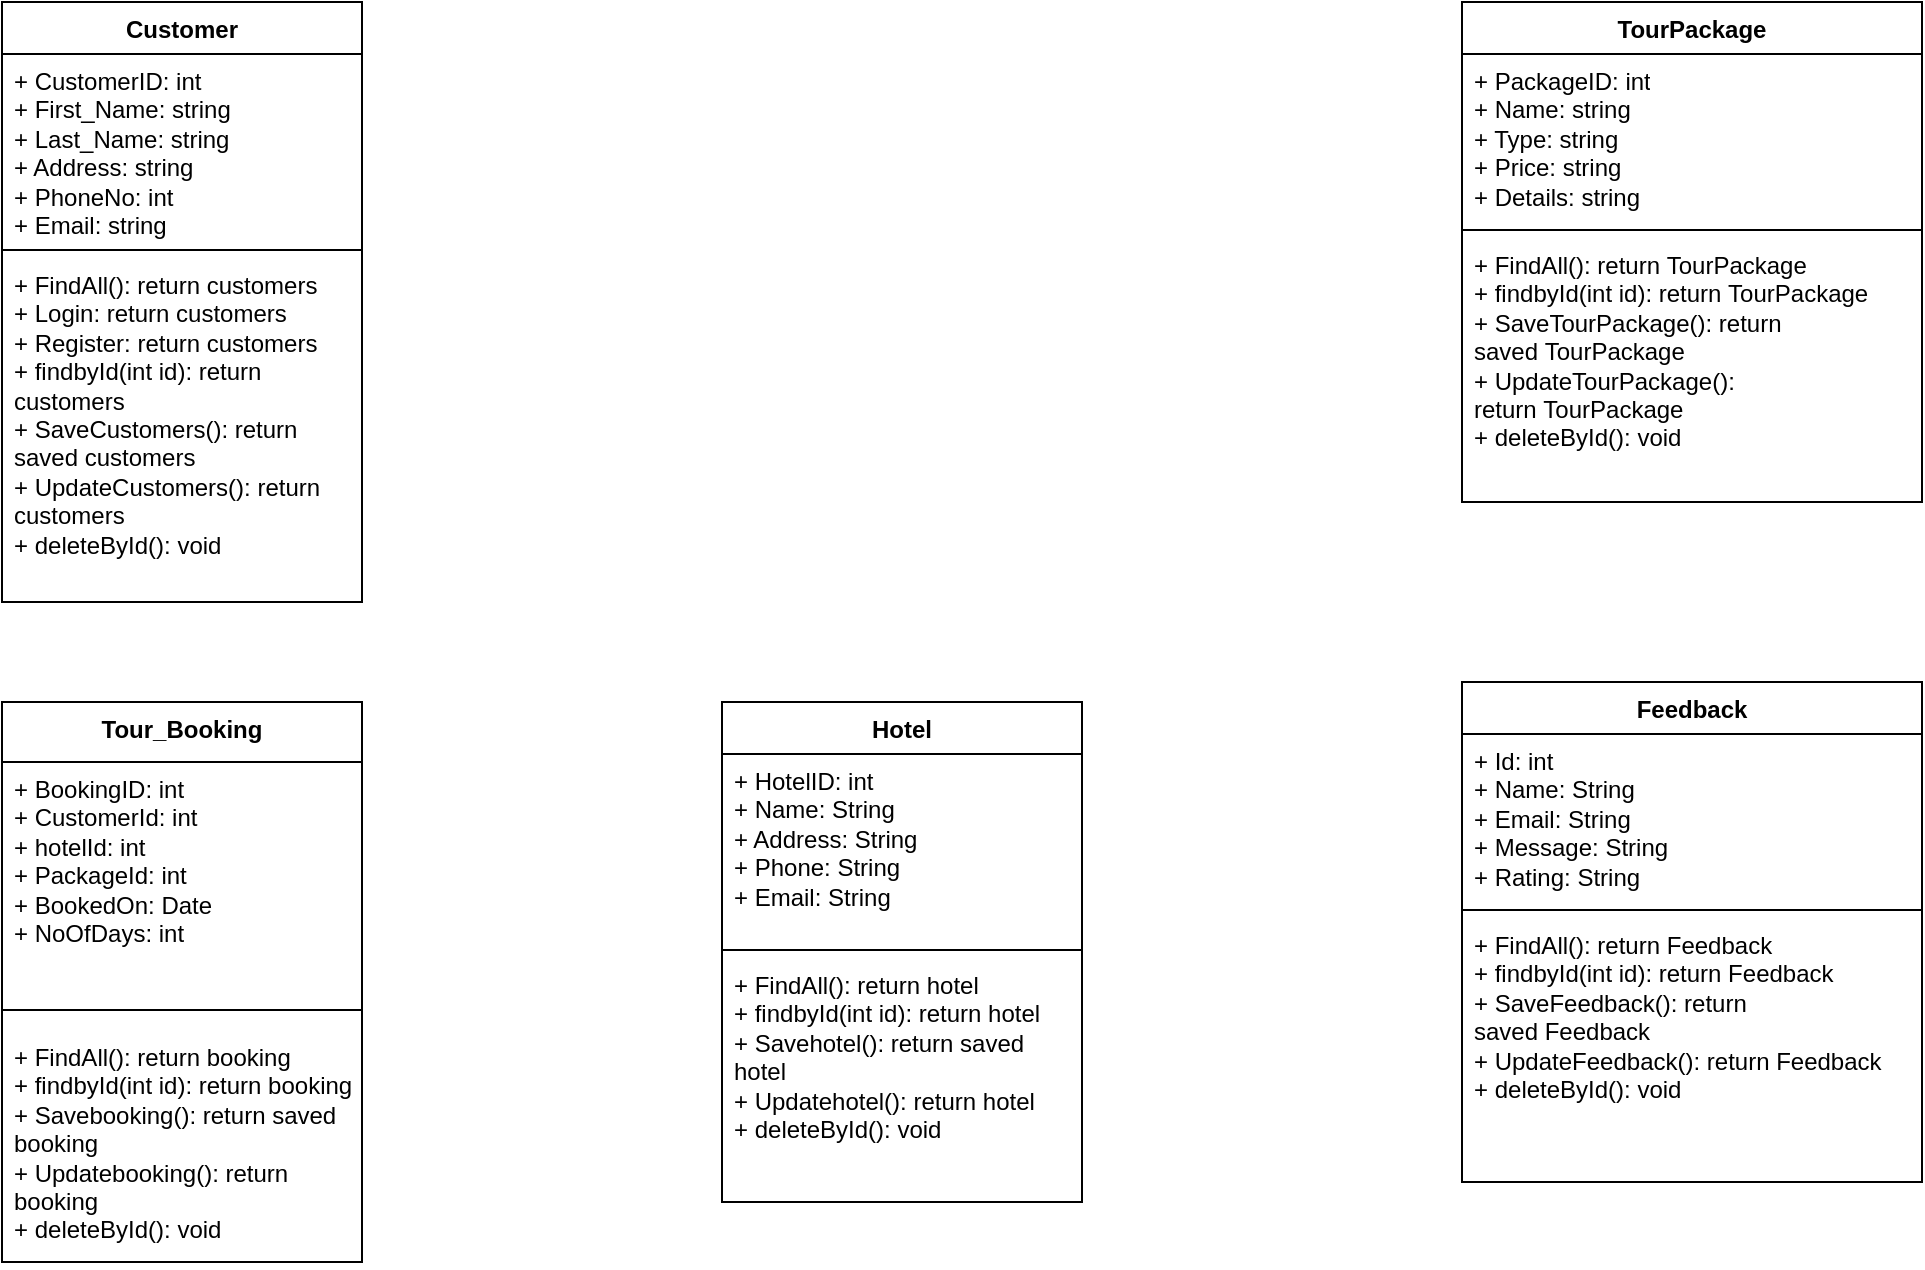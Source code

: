 <mxfile version="21.3.8" type="github">
  <diagram name="Page-1" id="bnu2dSghorLNrWTK2V-a">
    <mxGraphModel dx="799" dy="448" grid="1" gridSize="10" guides="1" tooltips="1" connect="1" arrows="1" fold="1" page="1" pageScale="1" pageWidth="1169" pageHeight="827" math="0" shadow="0">
      <root>
        <mxCell id="0" />
        <mxCell id="1" parent="0" />
        <mxCell id="KHNytJC65dDUJxfTVJpx-1" value="Customer" style="swimlane;fontStyle=1;align=center;verticalAlign=top;childLayout=stackLayout;horizontal=1;startSize=26;horizontalStack=0;resizeParent=1;resizeParentMax=0;resizeLast=0;collapsible=1;marginBottom=0;whiteSpace=wrap;html=1;" parent="1" vertex="1">
          <mxGeometry x="50" y="80" width="180" height="300" as="geometry">
            <mxRectangle x="100" y="80" width="100" height="30" as="alternateBounds" />
          </mxGeometry>
        </mxCell>
        <mxCell id="KHNytJC65dDUJxfTVJpx-2" value="+ CustomerID: int&lt;br&gt;+ First_Name: string&lt;br&gt;+ Last_Name: string&lt;br&gt;+ Address: string&lt;br&gt;+ PhoneNo: int&lt;br&gt;+ Email: string" style="text;strokeColor=none;fillColor=none;align=left;verticalAlign=top;spacingLeft=4;spacingRight=4;overflow=hidden;rotatable=0;points=[[0,0.5],[1,0.5]];portConstraint=eastwest;whiteSpace=wrap;html=1;" parent="KHNytJC65dDUJxfTVJpx-1" vertex="1">
          <mxGeometry y="26" width="180" height="94" as="geometry" />
        </mxCell>
        <mxCell id="KHNytJC65dDUJxfTVJpx-3" value="" style="line;strokeWidth=1;fillColor=none;align=left;verticalAlign=middle;spacingTop=-1;spacingLeft=3;spacingRight=3;rotatable=0;labelPosition=right;points=[];portConstraint=eastwest;strokeColor=inherit;" parent="KHNytJC65dDUJxfTVJpx-1" vertex="1">
          <mxGeometry y="120" width="180" height="8" as="geometry" />
        </mxCell>
        <mxCell id="KHNytJC65dDUJxfTVJpx-4" value="+ FindAll(): return customers&lt;br&gt;+ Login: return customers&lt;br&gt;+ Register: return customers&lt;br&gt;+ findbyId(int id): return customers&lt;br&gt;+ SaveCustomers(): return saved customers&lt;br&gt;+ UpdateCustomers(): return customers&lt;br&gt;+ deleteById(): void" style="text;strokeColor=none;fillColor=none;align=left;verticalAlign=top;spacingLeft=4;spacingRight=4;overflow=hidden;rotatable=0;points=[[0,0.5],[1,0.5]];portConstraint=eastwest;whiteSpace=wrap;html=1;" parent="KHNytJC65dDUJxfTVJpx-1" vertex="1">
          <mxGeometry y="128" width="180" height="172" as="geometry" />
        </mxCell>
        <mxCell id="KHNytJC65dDUJxfTVJpx-5" value="Tour_Booking" style="swimlane;fontStyle=1;align=center;verticalAlign=top;childLayout=stackLayout;horizontal=1;startSize=30;horizontalStack=0;resizeParent=1;resizeParentMax=0;resizeLast=0;collapsible=1;marginBottom=0;whiteSpace=wrap;html=1;" parent="1" vertex="1">
          <mxGeometry x="50" y="430" width="180" height="280" as="geometry">
            <mxRectangle x="100" y="80" width="100" height="30" as="alternateBounds" />
          </mxGeometry>
        </mxCell>
        <mxCell id="KHNytJC65dDUJxfTVJpx-6" value="+ BookingID: int&lt;br&gt;+ CustomerId: int&lt;br&gt;+ hotelId: int&lt;br&gt;+ PackageId: int&lt;br&gt;+ BookedOn: Date&lt;br&gt;+ NoOfDays: int" style="text;strokeColor=none;fillColor=none;align=left;verticalAlign=top;spacingLeft=4;spacingRight=4;overflow=hidden;rotatable=0;points=[[0,0.5],[1,0.5]];portConstraint=eastwest;whiteSpace=wrap;html=1;" parent="KHNytJC65dDUJxfTVJpx-5" vertex="1">
          <mxGeometry y="30" width="180" height="114" as="geometry" />
        </mxCell>
        <mxCell id="KHNytJC65dDUJxfTVJpx-7" value="" style="line;strokeWidth=1;fillColor=none;align=left;verticalAlign=middle;spacingTop=-1;spacingLeft=3;spacingRight=3;rotatable=0;labelPosition=right;points=[];portConstraint=eastwest;strokeColor=inherit;" parent="KHNytJC65dDUJxfTVJpx-5" vertex="1">
          <mxGeometry y="144" width="180" height="20" as="geometry" />
        </mxCell>
        <mxCell id="KHNytJC65dDUJxfTVJpx-8" value="+ FindAll(): return booking&lt;br style=&quot;border-color: var(--border-color);&quot;&gt;+ findbyId(int id): return booking&lt;br style=&quot;border-color: var(--border-color);&quot;&gt;+ Savebooking(): return saved booking&lt;br style=&quot;border-color: var(--border-color);&quot;&gt;+ Updatebooking(): return booking&lt;br style=&quot;border-color: var(--border-color);&quot;&gt;+ deleteById(): void" style="text;strokeColor=none;fillColor=none;align=left;verticalAlign=top;spacingLeft=4;spacingRight=4;overflow=hidden;rotatable=0;points=[[0,0.5],[1,0.5]];portConstraint=eastwest;whiteSpace=wrap;html=1;" parent="KHNytJC65dDUJxfTVJpx-5" vertex="1">
          <mxGeometry y="164" width="180" height="116" as="geometry" />
        </mxCell>
        <mxCell id="KHNytJC65dDUJxfTVJpx-10" value="Hotel" style="swimlane;fontStyle=1;align=center;verticalAlign=top;childLayout=stackLayout;horizontal=1;startSize=26;horizontalStack=0;resizeParent=1;resizeParentMax=0;resizeLast=0;collapsible=1;marginBottom=0;whiteSpace=wrap;html=1;" parent="1" vertex="1">
          <mxGeometry x="410" y="430" width="180" height="250" as="geometry">
            <mxRectangle x="100" y="80" width="100" height="30" as="alternateBounds" />
          </mxGeometry>
        </mxCell>
        <mxCell id="KHNytJC65dDUJxfTVJpx-11" value="+ HotelID: int&lt;br&gt;+ Name: String&lt;br&gt;+ Address: String&lt;br&gt;+ Phone: String&lt;br&gt;+ Email: String&lt;br&gt;" style="text;strokeColor=none;fillColor=none;align=left;verticalAlign=top;spacingLeft=4;spacingRight=4;overflow=hidden;rotatable=0;points=[[0,0.5],[1,0.5]];portConstraint=eastwest;whiteSpace=wrap;html=1;" parent="KHNytJC65dDUJxfTVJpx-10" vertex="1">
          <mxGeometry y="26" width="180" height="94" as="geometry" />
        </mxCell>
        <mxCell id="KHNytJC65dDUJxfTVJpx-12" value="" style="line;strokeWidth=1;fillColor=none;align=left;verticalAlign=middle;spacingTop=-1;spacingLeft=3;spacingRight=3;rotatable=0;labelPosition=right;points=[];portConstraint=eastwest;strokeColor=inherit;" parent="KHNytJC65dDUJxfTVJpx-10" vertex="1">
          <mxGeometry y="120" width="180" height="8" as="geometry" />
        </mxCell>
        <mxCell id="KHNytJC65dDUJxfTVJpx-13" value="+ FindAll(): return hotel&lt;br style=&quot;border-color: var(--border-color);&quot;&gt;+ findbyId(int id): return hotel&lt;br style=&quot;border-color: var(--border-color);&quot;&gt;+ Savehotel(): return saved hotel&lt;br style=&quot;border-color: var(--border-color);&quot;&gt;+ Updatehotel(): return hotel&lt;br style=&quot;border-color: var(--border-color);&quot;&gt;+ deleteById(): void" style="text;strokeColor=none;fillColor=none;align=left;verticalAlign=top;spacingLeft=4;spacingRight=4;overflow=hidden;rotatable=0;points=[[0,0.5],[1,0.5]];portConstraint=eastwest;whiteSpace=wrap;html=1;" parent="KHNytJC65dDUJxfTVJpx-10" vertex="1">
          <mxGeometry y="128" width="180" height="122" as="geometry" />
        </mxCell>
        <mxCell id="KHNytJC65dDUJxfTVJpx-14" value="Feedback" style="swimlane;fontStyle=1;align=center;verticalAlign=top;childLayout=stackLayout;horizontal=1;startSize=26;horizontalStack=0;resizeParent=1;resizeParentMax=0;resizeLast=0;collapsible=1;marginBottom=0;whiteSpace=wrap;html=1;" parent="1" vertex="1">
          <mxGeometry x="780" y="420" width="230" height="250" as="geometry">
            <mxRectangle x="100" y="80" width="100" height="30" as="alternateBounds" />
          </mxGeometry>
        </mxCell>
        <mxCell id="KHNytJC65dDUJxfTVJpx-15" value="+ Id: int&lt;br style=&quot;border-color: var(--border-color);&quot;&gt;+ Name: String&lt;br style=&quot;border-color: var(--border-color);&quot;&gt;+ Email: String&lt;br style=&quot;border-color: var(--border-color);&quot;&gt;+ Message: String&lt;br style=&quot;border-color: var(--border-color);&quot;&gt;+ Rating: String" style="text;strokeColor=none;fillColor=none;align=left;verticalAlign=top;spacingLeft=4;spacingRight=4;overflow=hidden;rotatable=0;points=[[0,0.5],[1,0.5]];portConstraint=eastwest;whiteSpace=wrap;html=1;" parent="KHNytJC65dDUJxfTVJpx-14" vertex="1">
          <mxGeometry y="26" width="230" height="84" as="geometry" />
        </mxCell>
        <mxCell id="KHNytJC65dDUJxfTVJpx-16" value="" style="line;strokeWidth=1;fillColor=none;align=left;verticalAlign=middle;spacingTop=-1;spacingLeft=3;spacingRight=3;rotatable=0;labelPosition=right;points=[];portConstraint=eastwest;strokeColor=inherit;" parent="KHNytJC65dDUJxfTVJpx-14" vertex="1">
          <mxGeometry y="110" width="230" height="8" as="geometry" />
        </mxCell>
        <mxCell id="KHNytJC65dDUJxfTVJpx-17" value="+ FindAll(): return&amp;nbsp;Feedback&lt;br style=&quot;border-color: var(--border-color);&quot;&gt;+ findbyId(int id): return&amp;nbsp;Feedback&lt;br style=&quot;border-color: var(--border-color);&quot;&gt;+ SaveFeedback(): return saved&amp;nbsp;Feedback&lt;br style=&quot;border-color: var(--border-color);&quot;&gt;+ UpdateFeedback(): return Feedback&lt;br style=&quot;border-color: var(--border-color);&quot;&gt;+ deleteById(): void" style="text;strokeColor=none;fillColor=none;align=left;verticalAlign=top;spacingLeft=4;spacingRight=4;overflow=hidden;rotatable=0;points=[[0,0.5],[1,0.5]];portConstraint=eastwest;whiteSpace=wrap;html=1;" parent="KHNytJC65dDUJxfTVJpx-14" vertex="1">
          <mxGeometry y="118" width="230" height="132" as="geometry" />
        </mxCell>
        <mxCell id="KHNytJC65dDUJxfTVJpx-18" value="TourPackage" style="swimlane;fontStyle=1;align=center;verticalAlign=top;childLayout=stackLayout;horizontal=1;startSize=26;horizontalStack=0;resizeParent=1;resizeParentMax=0;resizeLast=0;collapsible=1;marginBottom=0;whiteSpace=wrap;html=1;" parent="1" vertex="1">
          <mxGeometry x="780" y="80" width="230" height="250" as="geometry">
            <mxRectangle x="100" y="80" width="100" height="30" as="alternateBounds" />
          </mxGeometry>
        </mxCell>
        <mxCell id="KHNytJC65dDUJxfTVJpx-19" value="+ PackageID: int&lt;br&gt;+ Name: string&lt;br&gt;+ Type: string&lt;br&gt;+ Price: string&lt;br&gt;+ Details: string" style="text;strokeColor=none;fillColor=none;align=left;verticalAlign=top;spacingLeft=4;spacingRight=4;overflow=hidden;rotatable=0;points=[[0,0.5],[1,0.5]];portConstraint=eastwest;whiteSpace=wrap;html=1;" parent="KHNytJC65dDUJxfTVJpx-18" vertex="1">
          <mxGeometry y="26" width="230" height="84" as="geometry" />
        </mxCell>
        <mxCell id="KHNytJC65dDUJxfTVJpx-20" value="" style="line;strokeWidth=1;fillColor=none;align=left;verticalAlign=middle;spacingTop=-1;spacingLeft=3;spacingRight=3;rotatable=0;labelPosition=right;points=[];portConstraint=eastwest;strokeColor=inherit;" parent="KHNytJC65dDUJxfTVJpx-18" vertex="1">
          <mxGeometry y="110" width="230" height="8" as="geometry" />
        </mxCell>
        <mxCell id="KHNytJC65dDUJxfTVJpx-21" value="+ FindAll(): return&amp;nbsp;TourPackage&lt;br style=&quot;border-color: var(--border-color);&quot;&gt;+ findbyId(int id): return&amp;nbsp;TourPackage&lt;br style=&quot;border-color: var(--border-color);&quot;&gt;+ SaveTourPackage(): return saved&amp;nbsp;TourPackage&lt;br style=&quot;border-color: var(--border-color);&quot;&gt;+ UpdateTourPackage(): return&amp;nbsp;TourPackage&lt;br style=&quot;border-color: var(--border-color);&quot;&gt;+ deleteById(): void" style="text;strokeColor=none;fillColor=none;align=left;verticalAlign=top;spacingLeft=4;spacingRight=4;overflow=hidden;rotatable=0;points=[[0,0.5],[1,0.5]];portConstraint=eastwest;whiteSpace=wrap;html=1;" parent="KHNytJC65dDUJxfTVJpx-18" vertex="1">
          <mxGeometry y="118" width="230" height="132" as="geometry" />
        </mxCell>
      </root>
    </mxGraphModel>
  </diagram>
</mxfile>
